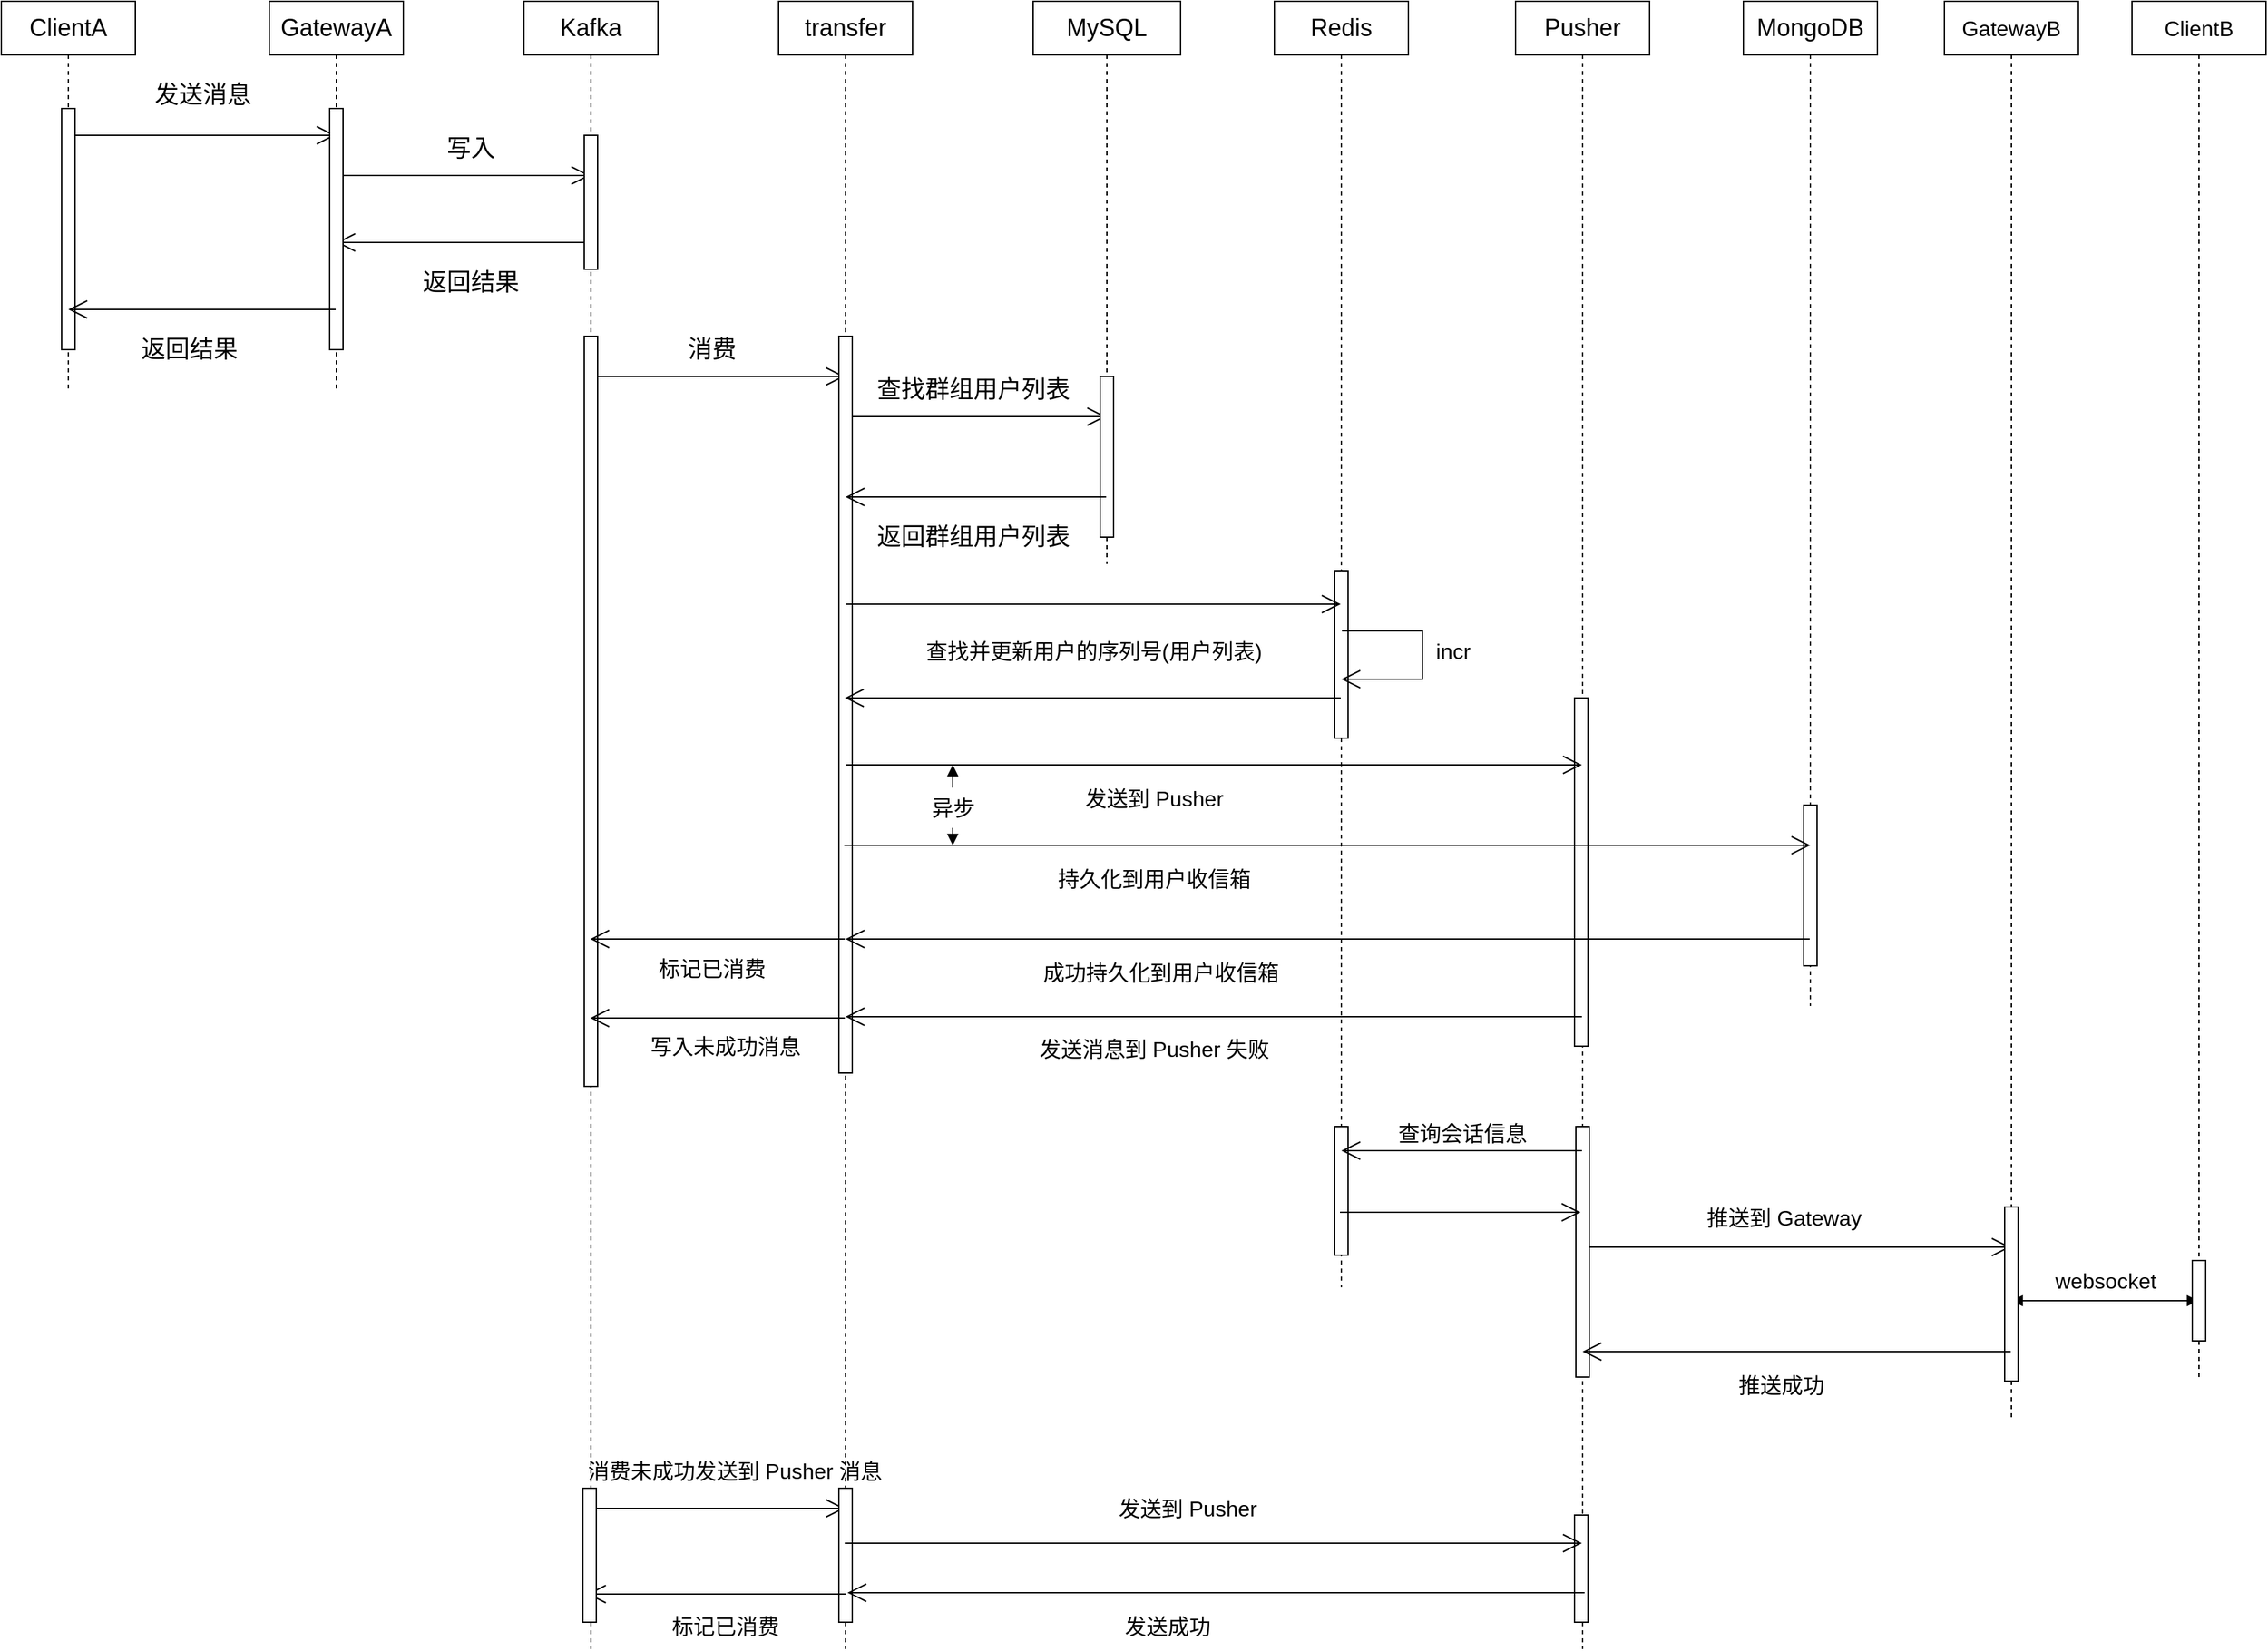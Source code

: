 <mxfile version="20.2.3" type="device"><diagram id="-cYAgJcEyRhziaoIiP24" name="第 1 页"><mxGraphModel dx="1296" dy="987" grid="1" gridSize="10" guides="1" tooltips="1" connect="1" arrows="1" fold="1" page="1" pageScale="1" pageWidth="827" pageHeight="1169" background="none" math="0" shadow="0"><root><mxCell id="0"/><mxCell id="1" parent="0"/><mxCell id="osuIQHOBbvADvgkLeFC8-1" value="&lt;font style=&quot;font-size: 18px;&quot;&gt;ClientA&lt;/font&gt;" style="shape=umlLifeline;perimeter=lifelinePerimeter;whiteSpace=wrap;html=1;container=1;collapsible=0;recursiveResize=0;outlineConnect=0;" parent="1" vertex="1"><mxGeometry x="180" y="100" width="100" height="290" as="geometry"/></mxCell><mxCell id="SbCQ7H-sR_ilyT4PlLEi-1" value="" style="html=1;points=[];perimeter=orthogonalPerimeter;fontSize=18;" parent="osuIQHOBbvADvgkLeFC8-1" vertex="1"><mxGeometry x="45" y="80" width="10" height="180" as="geometry"/></mxCell><mxCell id="SbCQ7H-sR_ilyT4PlLEi-12" value="" style="endArrow=open;endFill=1;endSize=12;html=1;rounded=0;fontSize=18;" parent="osuIQHOBbvADvgkLeFC8-1" target="SbCQ7H-sR_ilyT4PlLEi-3" edge="1"><mxGeometry width="160" relative="1" as="geometry"><mxPoint x="55" y="100" as="sourcePoint"/><mxPoint x="165" y="100" as="targetPoint"/></mxGeometry></mxCell><mxCell id="SbCQ7H-sR_ilyT4PlLEi-3" value="GatewayA" style="shape=umlLifeline;perimeter=lifelinePerimeter;whiteSpace=wrap;html=1;container=1;collapsible=0;recursiveResize=0;outlineConnect=0;fontSize=18;" parent="1" vertex="1"><mxGeometry x="380" y="100" width="100" height="290" as="geometry"/></mxCell><mxCell id="SbCQ7H-sR_ilyT4PlLEi-17" value="" style="endArrow=open;endFill=1;endSize=12;html=1;rounded=0;fontSize=18;" parent="SbCQ7H-sR_ilyT4PlLEi-3" target="SbCQ7H-sR_ilyT4PlLEi-5" edge="1"><mxGeometry width="160" relative="1" as="geometry"><mxPoint x="50" y="130" as="sourcePoint"/><mxPoint x="210" y="130" as="targetPoint"/></mxGeometry></mxCell><mxCell id="SbCQ7H-sR_ilyT4PlLEi-19" value="" style="endArrow=open;endFill=1;endSize=12;html=1;rounded=0;fontSize=18;" parent="SbCQ7H-sR_ilyT4PlLEi-3" source="SbCQ7H-sR_ilyT4PlLEi-5" edge="1"><mxGeometry width="160" relative="1" as="geometry"><mxPoint x="210" y="180" as="sourcePoint"/><mxPoint x="50" y="180" as="targetPoint"/></mxGeometry></mxCell><mxCell id="SbCQ7H-sR_ilyT4PlLEi-23" value="" style="html=1;points=[];perimeter=orthogonalPerimeter;fontSize=18;" parent="SbCQ7H-sR_ilyT4PlLEi-3" vertex="1"><mxGeometry x="45" y="80" width="10" height="180" as="geometry"/></mxCell><mxCell id="SbCQ7H-sR_ilyT4PlLEi-5" value="Kafka" style="shape=umlLifeline;perimeter=lifelinePerimeter;whiteSpace=wrap;html=1;container=1;collapsible=0;recursiveResize=0;outlineConnect=0;fontSize=18;" parent="1" vertex="1"><mxGeometry x="570" y="100" width="100" height="1230" as="geometry"/></mxCell><mxCell id="SbCQ7H-sR_ilyT4PlLEi-24" value="" style="html=1;points=[];perimeter=orthogonalPerimeter;fontSize=18;" parent="SbCQ7H-sR_ilyT4PlLEi-5" vertex="1"><mxGeometry x="45" y="100" width="10" height="100" as="geometry"/></mxCell><mxCell id="SbCQ7H-sR_ilyT4PlLEi-25" value="" style="endArrow=open;endFill=1;endSize=12;html=1;rounded=0;fontSize=18;" parent="SbCQ7H-sR_ilyT4PlLEi-5" target="SbCQ7H-sR_ilyT4PlLEi-9" edge="1"><mxGeometry width="160" relative="1" as="geometry"><mxPoint x="50" y="280" as="sourcePoint"/><mxPoint x="210" y="280" as="targetPoint"/></mxGeometry></mxCell><mxCell id="SbCQ7H-sR_ilyT4PlLEi-89" value="" style="endArrow=open;endFill=1;endSize=12;html=1;rounded=0;fontSize=16;" parent="SbCQ7H-sR_ilyT4PlLEi-5" target="SbCQ7H-sR_ilyT4PlLEi-9" edge="1"><mxGeometry width="160" relative="1" as="geometry"><mxPoint x="50" y="1125" as="sourcePoint"/><mxPoint x="260" y="1125" as="targetPoint"/></mxGeometry></mxCell><mxCell id="SbCQ7H-sR_ilyT4PlLEi-105" value="" style="html=1;points=[];perimeter=orthogonalPerimeter;fontSize=16;" parent="SbCQ7H-sR_ilyT4PlLEi-5" vertex="1"><mxGeometry x="45" y="250" width="10" height="560" as="geometry"/></mxCell><mxCell id="SbCQ7H-sR_ilyT4PlLEi-9" value="transfer" style="shape=umlLifeline;perimeter=lifelinePerimeter;whiteSpace=wrap;html=1;container=1;collapsible=0;recursiveResize=0;outlineConnect=0;fontSize=18;" parent="1" vertex="1"><mxGeometry x="760" y="100" width="100" height="1230" as="geometry"/></mxCell><mxCell id="SbCQ7H-sR_ilyT4PlLEi-28" value="" style="endArrow=open;endFill=1;endSize=12;html=1;rounded=0;fontSize=18;" parent="SbCQ7H-sR_ilyT4PlLEi-9" target="SbCQ7H-sR_ilyT4PlLEi-11" edge="1"><mxGeometry width="160" relative="1" as="geometry"><mxPoint x="50" y="310" as="sourcePoint"/><mxPoint x="210" y="310" as="targetPoint"/></mxGeometry></mxCell><mxCell id="SbCQ7H-sR_ilyT4PlLEi-114" value="" style="html=1;points=[];perimeter=orthogonalPerimeter;fontSize=16;" parent="SbCQ7H-sR_ilyT4PlLEi-9" vertex="1"><mxGeometry x="45" y="250" width="10" height="550" as="geometry"/></mxCell><mxCell id="SbCQ7H-sR_ilyT4PlLEi-116" value="" style="html=1;points=[];perimeter=orthogonalPerimeter;fontSize=16;" parent="SbCQ7H-sR_ilyT4PlLEi-9" vertex="1"><mxGeometry x="45" y="1110" width="10" height="100" as="geometry"/></mxCell><mxCell id="SbCQ7H-sR_ilyT4PlLEi-10" value="Pusher" style="shape=umlLifeline;perimeter=lifelinePerimeter;whiteSpace=wrap;html=1;container=1;collapsible=0;recursiveResize=0;outlineConnect=0;fontSize=18;" parent="1" vertex="1"><mxGeometry x="1310" y="100" width="100" height="1230" as="geometry"/></mxCell><mxCell id="SbCQ7H-sR_ilyT4PlLEi-79" value="" style="endArrow=open;endFill=1;endSize=12;html=1;rounded=0;fontSize=16;" parent="SbCQ7H-sR_ilyT4PlLEi-10" target="SbCQ7H-sR_ilyT4PlLEi-75" edge="1"><mxGeometry width="160" relative="1" as="geometry"><mxPoint x="50" y="930" as="sourcePoint"/><mxPoint x="350" y="930" as="targetPoint"/></mxGeometry></mxCell><mxCell id="SbCQ7H-sR_ilyT4PlLEi-110" value="" style="html=1;points=[];perimeter=orthogonalPerimeter;fontSize=16;" parent="SbCQ7H-sR_ilyT4PlLEi-10" vertex="1"><mxGeometry x="45" y="840" width="10" height="187" as="geometry"/></mxCell><mxCell id="SbCQ7H-sR_ilyT4PlLEi-112" value="" style="html=1;points=[];perimeter=orthogonalPerimeter;fontSize=16;" parent="SbCQ7H-sR_ilyT4PlLEi-10" vertex="1"><mxGeometry x="44" y="520" width="10" height="260" as="geometry"/></mxCell><mxCell id="SbCQ7H-sR_ilyT4PlLEi-117" value="" style="html=1;points=[];perimeter=orthogonalPerimeter;fontSize=16;" parent="SbCQ7H-sR_ilyT4PlLEi-10" vertex="1"><mxGeometry x="44" y="1130" width="10" height="80" as="geometry"/></mxCell><mxCell id="SbCQ7H-sR_ilyT4PlLEi-11" value="MySQL" style="shape=umlLifeline;perimeter=lifelinePerimeter;whiteSpace=wrap;html=1;container=1;collapsible=0;recursiveResize=0;outlineConnect=0;fontSize=18;" parent="1" vertex="1"><mxGeometry x="950" y="100" width="110" height="420" as="geometry"/></mxCell><mxCell id="SbCQ7H-sR_ilyT4PlLEi-107" value="" style="html=1;points=[];perimeter=orthogonalPerimeter;fontSize=16;" parent="SbCQ7H-sR_ilyT4PlLEi-11" vertex="1"><mxGeometry x="50" y="280" width="10" height="120" as="geometry"/></mxCell><mxCell id="SbCQ7H-sR_ilyT4PlLEi-13" value="发送消息" style="text;html=1;align=center;verticalAlign=middle;resizable=0;points=[];autosize=1;strokeColor=none;fillColor=none;fontSize=18;" parent="1" vertex="1"><mxGeometry x="280" y="150" width="100" height="40" as="geometry"/></mxCell><mxCell id="SbCQ7H-sR_ilyT4PlLEi-18" value="写入" style="text;html=1;align=center;verticalAlign=middle;resizable=0;points=[];autosize=1;strokeColor=none;fillColor=none;fontSize=18;" parent="1" vertex="1"><mxGeometry x="500" y="190" width="60" height="40" as="geometry"/></mxCell><mxCell id="SbCQ7H-sR_ilyT4PlLEi-20" value="返回结果" style="text;html=1;align=center;verticalAlign=middle;resizable=0;points=[];autosize=1;strokeColor=none;fillColor=none;fontSize=18;" parent="1" vertex="1"><mxGeometry x="480" y="290" width="100" height="40" as="geometry"/></mxCell><mxCell id="SbCQ7H-sR_ilyT4PlLEi-21" value="" style="endArrow=open;endFill=1;endSize=12;html=1;rounded=0;fontSize=18;" parent="1" source="SbCQ7H-sR_ilyT4PlLEi-3" edge="1"><mxGeometry width="160" relative="1" as="geometry"><mxPoint x="390" y="330" as="sourcePoint"/><mxPoint x="230" y="330" as="targetPoint"/></mxGeometry></mxCell><mxCell id="SbCQ7H-sR_ilyT4PlLEi-22" value="返回结果" style="text;html=1;align=center;verticalAlign=middle;resizable=0;points=[];autosize=1;strokeColor=none;fillColor=none;fontSize=18;" parent="1" vertex="1"><mxGeometry x="270" y="340" width="100" height="40" as="geometry"/></mxCell><mxCell id="SbCQ7H-sR_ilyT4PlLEi-26" value="消费" style="text;html=1;align=center;verticalAlign=middle;resizable=0;points=[];autosize=1;strokeColor=none;fillColor=none;fontSize=18;" parent="1" vertex="1"><mxGeometry x="680" y="340" width="60" height="40" as="geometry"/></mxCell><mxCell id="SbCQ7H-sR_ilyT4PlLEi-27" value="MongoDB" style="shape=umlLifeline;perimeter=lifelinePerimeter;whiteSpace=wrap;html=1;container=1;collapsible=0;recursiveResize=0;outlineConnect=0;fontSize=18;" parent="1" vertex="1"><mxGeometry x="1480" y="100" width="100" height="750" as="geometry"/></mxCell><mxCell id="SbCQ7H-sR_ilyT4PlLEi-113" value="" style="html=1;points=[];perimeter=orthogonalPerimeter;fontSize=16;" parent="SbCQ7H-sR_ilyT4PlLEi-27" vertex="1"><mxGeometry x="45" y="600" width="10" height="120" as="geometry"/></mxCell><mxCell id="SbCQ7H-sR_ilyT4PlLEi-29" value="Redis" style="shape=umlLifeline;perimeter=lifelinePerimeter;whiteSpace=wrap;html=1;container=1;collapsible=0;recursiveResize=0;outlineConnect=0;fontSize=18;" parent="1" vertex="1"><mxGeometry x="1130" y="100" width="100" height="960" as="geometry"/></mxCell><mxCell id="SbCQ7H-sR_ilyT4PlLEi-108" value="" style="html=1;points=[];perimeter=orthogonalPerimeter;fontSize=16;" parent="SbCQ7H-sR_ilyT4PlLEi-29" vertex="1"><mxGeometry x="45" y="425" width="10" height="125" as="geometry"/></mxCell><mxCell id="SbCQ7H-sR_ilyT4PlLEi-109" value="" style="html=1;points=[];perimeter=orthogonalPerimeter;fontSize=16;" parent="SbCQ7H-sR_ilyT4PlLEi-29" vertex="1"><mxGeometry x="45" y="840" width="10" height="96" as="geometry"/></mxCell><mxCell id="SbCQ7H-sR_ilyT4PlLEi-30" value="查找群组用户列表" style="text;html=1;align=center;verticalAlign=middle;resizable=0;points=[];autosize=1;strokeColor=none;fillColor=none;fontSize=18;" parent="1" vertex="1"><mxGeometry x="820" y="370" width="170" height="40" as="geometry"/></mxCell><mxCell id="SbCQ7H-sR_ilyT4PlLEi-31" value="" style="endArrow=open;endFill=1;endSize=12;html=1;rounded=0;fontSize=18;" parent="1" source="SbCQ7H-sR_ilyT4PlLEi-11" edge="1"><mxGeometry width="160" relative="1" as="geometry"><mxPoint x="970" y="470" as="sourcePoint"/><mxPoint x="810" y="470" as="targetPoint"/></mxGeometry></mxCell><mxCell id="SbCQ7H-sR_ilyT4PlLEi-32" value="返回群组用户列表" style="text;html=1;align=center;verticalAlign=middle;resizable=0;points=[];autosize=1;strokeColor=none;fillColor=none;fontSize=18;" parent="1" vertex="1"><mxGeometry x="820" y="480" width="170" height="40" as="geometry"/></mxCell><mxCell id="SbCQ7H-sR_ilyT4PlLEi-33" value="" style="endArrow=open;endFill=1;endSize=12;html=1;rounded=0;fontSize=18;" parent="1" target="SbCQ7H-sR_ilyT4PlLEi-29" edge="1"><mxGeometry width="160" relative="1" as="geometry"><mxPoint x="810" y="550" as="sourcePoint"/><mxPoint x="970" y="550" as="targetPoint"/></mxGeometry></mxCell><mxCell id="SbCQ7H-sR_ilyT4PlLEi-39" value="incr" style="text;html=1;align=center;verticalAlign=middle;resizable=0;points=[];autosize=1;strokeColor=none;fillColor=none;fontSize=16;" parent="1" vertex="1"><mxGeometry x="1238" y="570" width="50" height="30" as="geometry"/></mxCell><mxCell id="SbCQ7H-sR_ilyT4PlLEi-34" value="&lt;font style=&quot;font-size: 16px;&quot;&gt;查找并更新用户的序列号(用户列表)&lt;/font&gt;" style="text;html=1;align=center;verticalAlign=middle;resizable=0;points=[];autosize=1;strokeColor=none;fillColor=none;fontSize=18;" parent="1" vertex="1"><mxGeometry x="860" y="565" width="270" height="40" as="geometry"/></mxCell><mxCell id="SbCQ7H-sR_ilyT4PlLEi-43" value="" style="endArrow=open;endFill=1;endSize=12;html=1;rounded=0;fontSize=16;" parent="1" edge="1"><mxGeometry width="160" relative="1" as="geometry"><mxPoint x="1180.5" y="570" as="sourcePoint"/><mxPoint x="1180" y="606" as="targetPoint"/><Array as="points"><mxPoint x="1240.5" y="570"/><mxPoint x="1240.5" y="606"/></Array></mxGeometry></mxCell><mxCell id="SbCQ7H-sR_ilyT4PlLEi-48" value="" style="endArrow=open;endFill=1;endSize=12;html=1;rounded=0;fontSize=16;" parent="1" edge="1"><mxGeometry width="160" relative="1" as="geometry"><mxPoint x="1179.5" y="620" as="sourcePoint"/><mxPoint x="809.5" y="620" as="targetPoint"/></mxGeometry></mxCell><mxCell id="SbCQ7H-sR_ilyT4PlLEi-50" value="" style="endArrow=open;endFill=1;endSize=12;html=1;rounded=0;fontSize=16;" parent="1" target="SbCQ7H-sR_ilyT4PlLEi-10" edge="1"><mxGeometry width="160" relative="1" as="geometry"><mxPoint x="810" y="670" as="sourcePoint"/><mxPoint x="970" y="670" as="targetPoint"/></mxGeometry></mxCell><mxCell id="SbCQ7H-sR_ilyT4PlLEi-51" value="发送到 Pusher" style="text;html=1;align=center;verticalAlign=middle;resizable=0;points=[];autosize=1;strokeColor=none;fillColor=none;fontSize=16;" parent="1" vertex="1"><mxGeometry x="975" y="680" width="130" height="30" as="geometry"/></mxCell><mxCell id="SbCQ7H-sR_ilyT4PlLEi-52" value="" style="endArrow=open;endFill=1;endSize=12;html=1;rounded=0;fontSize=16;" parent="1" edge="1"><mxGeometry width="160" relative="1" as="geometry"><mxPoint x="809" y="730" as="sourcePoint"/><mxPoint x="1530" y="730" as="targetPoint"/></mxGeometry></mxCell><mxCell id="SbCQ7H-sR_ilyT4PlLEi-53" value="持久化到用户收信箱" style="text;html=1;align=center;verticalAlign=middle;resizable=0;points=[];autosize=1;strokeColor=none;fillColor=none;fontSize=16;" parent="1" vertex="1"><mxGeometry x="955" y="740" width="170" height="30" as="geometry"/></mxCell><mxCell id="SbCQ7H-sR_ilyT4PlLEi-55" value="" style="endArrow=block;startArrow=none;endFill=1;startFill=1;html=1;rounded=0;fontSize=16;" parent="1" source="SbCQ7H-sR_ilyT4PlLEi-56" edge="1"><mxGeometry width="160" relative="1" as="geometry"><mxPoint x="890" y="670" as="sourcePoint"/><mxPoint x="890" y="730" as="targetPoint"/></mxGeometry></mxCell><mxCell id="SbCQ7H-sR_ilyT4PlLEi-56" value="异步" style="text;html=1;align=center;verticalAlign=middle;resizable=0;points=[];autosize=1;strokeColor=none;fillColor=none;fontSize=16;" parent="1" vertex="1"><mxGeometry x="860" y="687" width="60" height="30" as="geometry"/></mxCell><mxCell id="SbCQ7H-sR_ilyT4PlLEi-57" value="" style="endArrow=none;startArrow=block;endFill=1;startFill=1;html=1;rounded=0;fontSize=16;" parent="1" target="SbCQ7H-sR_ilyT4PlLEi-56" edge="1"><mxGeometry width="160" relative="1" as="geometry"><mxPoint x="890" y="670" as="sourcePoint"/><mxPoint x="890" y="730" as="targetPoint"/></mxGeometry></mxCell><mxCell id="SbCQ7H-sR_ilyT4PlLEi-58" value="" style="endArrow=open;endFill=1;endSize=12;html=1;rounded=0;fontSize=16;" parent="1" source="SbCQ7H-sR_ilyT4PlLEi-27" edge="1"><mxGeometry width="160" relative="1" as="geometry"><mxPoint x="970" y="800" as="sourcePoint"/><mxPoint x="810" y="800" as="targetPoint"/></mxGeometry></mxCell><mxCell id="SbCQ7H-sR_ilyT4PlLEi-59" value="成功持久化到用户收信箱" style="text;html=1;align=center;verticalAlign=middle;resizable=0;points=[];autosize=1;strokeColor=none;fillColor=none;fontSize=16;" parent="1" vertex="1"><mxGeometry x="945" y="810" width="200" height="30" as="geometry"/></mxCell><mxCell id="SbCQ7H-sR_ilyT4PlLEi-60" value="" style="endArrow=open;endFill=1;endSize=12;html=1;rounded=0;fontSize=16;" parent="1" edge="1"><mxGeometry width="160" relative="1" as="geometry"><mxPoint x="809.5" y="800" as="sourcePoint"/><mxPoint x="619.5" y="800" as="targetPoint"/></mxGeometry></mxCell><mxCell id="SbCQ7H-sR_ilyT4PlLEi-61" value="标记已消费" style="text;html=1;align=center;verticalAlign=middle;resizable=0;points=[];autosize=1;strokeColor=none;fillColor=none;fontSize=16;" parent="1" vertex="1"><mxGeometry x="660" y="807" width="100" height="30" as="geometry"/></mxCell><mxCell id="SbCQ7H-sR_ilyT4PlLEi-62" value="" style="endArrow=open;endFill=1;endSize=12;html=1;rounded=0;fontSize=16;" parent="1" edge="1"><mxGeometry width="160" relative="1" as="geometry"><mxPoint x="1359.5" y="858" as="sourcePoint"/><mxPoint x="810" y="858" as="targetPoint"/></mxGeometry></mxCell><mxCell id="SbCQ7H-sR_ilyT4PlLEi-63" value="发送消息到 Pusher 失败" style="text;html=1;align=center;verticalAlign=middle;resizable=0;points=[];autosize=1;strokeColor=none;fillColor=none;fontSize=16;" parent="1" vertex="1"><mxGeometry x="940" y="867" width="200" height="30" as="geometry"/></mxCell><mxCell id="SbCQ7H-sR_ilyT4PlLEi-64" value="" style="endArrow=open;endFill=1;endSize=12;html=1;rounded=0;fontSize=16;" parent="1" edge="1"><mxGeometry width="160" relative="1" as="geometry"><mxPoint x="809.5" y="859" as="sourcePoint"/><mxPoint x="619.5" y="859" as="targetPoint"/></mxGeometry></mxCell><mxCell id="SbCQ7H-sR_ilyT4PlLEi-66" value="写入未成功消息" style="text;html=1;align=center;verticalAlign=middle;resizable=0;points=[];autosize=1;strokeColor=none;fillColor=none;fontSize=16;" parent="1" vertex="1"><mxGeometry x="650" y="865" width="140" height="30" as="geometry"/></mxCell><mxCell id="SbCQ7H-sR_ilyT4PlLEi-69" value="" style="endArrow=open;endFill=1;endSize=12;html=1;rounded=0;fontSize=16;" parent="1" edge="1"><mxGeometry width="160" relative="1" as="geometry"><mxPoint x="1359.5" y="958" as="sourcePoint"/><mxPoint x="1180" y="958" as="targetPoint"/></mxGeometry></mxCell><mxCell id="SbCQ7H-sR_ilyT4PlLEi-71" value="查询会话信息" style="text;html=1;align=center;verticalAlign=middle;resizable=0;points=[];autosize=1;strokeColor=none;fillColor=none;fontSize=16;" parent="1" vertex="1"><mxGeometry x="1210" y="930" width="120" height="30" as="geometry"/></mxCell><mxCell id="SbCQ7H-sR_ilyT4PlLEi-72" value="" style="endArrow=open;endFill=1;endSize=12;html=1;rounded=0;fontSize=16;" parent="1" edge="1"><mxGeometry width="160" relative="1" as="geometry"><mxPoint x="1179" y="1004" as="sourcePoint"/><mxPoint x="1358.5" y="1004" as="targetPoint"/></mxGeometry></mxCell><mxCell id="SbCQ7H-sR_ilyT4PlLEi-75" value="GatewayB" style="shape=umlLifeline;perimeter=lifelinePerimeter;whiteSpace=wrap;html=1;container=1;collapsible=0;recursiveResize=0;outlineConnect=0;fontSize=16;" parent="1" vertex="1"><mxGeometry x="1630" y="100" width="100" height="1060" as="geometry"/></mxCell><mxCell id="SbCQ7H-sR_ilyT4PlLEi-87" value="" style="endArrow=block;startArrow=block;endFill=1;startFill=1;html=1;rounded=0;fontSize=16;" parent="SbCQ7H-sR_ilyT4PlLEi-75" target="SbCQ7H-sR_ilyT4PlLEi-78" edge="1"><mxGeometry width="160" relative="1" as="geometry"><mxPoint x="50" y="970" as="sourcePoint"/><mxPoint x="200" y="970" as="targetPoint"/></mxGeometry></mxCell><mxCell id="SbCQ7H-sR_ilyT4PlLEi-111" value="" style="html=1;points=[];perimeter=orthogonalPerimeter;fontSize=16;" parent="SbCQ7H-sR_ilyT4PlLEi-75" vertex="1"><mxGeometry x="45" y="900" width="10" height="130" as="geometry"/></mxCell><mxCell id="SbCQ7H-sR_ilyT4PlLEi-78" value="ClientB" style="shape=umlLifeline;perimeter=lifelinePerimeter;whiteSpace=wrap;html=1;container=1;collapsible=0;recursiveResize=0;outlineConnect=0;fontSize=16;" parent="1" vertex="1"><mxGeometry x="1770" y="100" width="100" height="1030" as="geometry"/></mxCell><mxCell id="SbCQ7H-sR_ilyT4PlLEi-88" value="websocket" style="text;html=1;align=center;verticalAlign=middle;resizable=0;points=[];autosize=1;strokeColor=none;fillColor=none;fontSize=16;" parent="SbCQ7H-sR_ilyT4PlLEi-78" vertex="1"><mxGeometry x="-70" y="940" width="100" height="30" as="geometry"/></mxCell><mxCell id="SbCQ7H-sR_ilyT4PlLEi-118" value="" style="html=1;points=[];perimeter=orthogonalPerimeter;fontSize=16;" parent="SbCQ7H-sR_ilyT4PlLEi-78" vertex="1"><mxGeometry x="45" y="940" width="10" height="60" as="geometry"/></mxCell><mxCell id="SbCQ7H-sR_ilyT4PlLEi-80" value="推送到 Gateway" style="text;html=1;align=center;verticalAlign=middle;resizable=0;points=[];autosize=1;strokeColor=none;fillColor=none;fontSize=16;" parent="1" vertex="1"><mxGeometry x="1440" y="993" width="140" height="30" as="geometry"/></mxCell><mxCell id="SbCQ7H-sR_ilyT4PlLEi-86" value="推送成功" style="text;html=1;align=center;verticalAlign=middle;resizable=0;points=[];autosize=1;strokeColor=none;fillColor=none;fontSize=16;" parent="1" vertex="1"><mxGeometry x="1463" y="1118" width="90" height="30" as="geometry"/></mxCell><mxCell id="SbCQ7H-sR_ilyT4PlLEi-85" value="" style="endArrow=open;endFill=1;endSize=12;html=1;rounded=0;fontSize=16;" parent="1" edge="1"><mxGeometry width="160" relative="1" as="geometry"><mxPoint x="1679.5" y="1108" as="sourcePoint"/><mxPoint x="1360" y="1108" as="targetPoint"/></mxGeometry></mxCell><mxCell id="SbCQ7H-sR_ilyT4PlLEi-90" value="消费未成功发送到 Pusher 消息" style="text;html=1;align=center;verticalAlign=middle;resizable=0;points=[];autosize=1;strokeColor=none;fillColor=none;fontSize=16;" parent="1" vertex="1"><mxGeometry x="607" y="1182" width="240" height="30" as="geometry"/></mxCell><mxCell id="SbCQ7H-sR_ilyT4PlLEi-91" value="" style="endArrow=open;endFill=1;endSize=12;html=1;rounded=0;fontSize=16;" parent="1" edge="1"><mxGeometry width="160" relative="1" as="geometry"><mxPoint x="809.389" y="1251.0" as="sourcePoint"/><mxPoint x="1359.5" y="1251.0" as="targetPoint"/></mxGeometry></mxCell><mxCell id="SbCQ7H-sR_ilyT4PlLEi-92" value="发送到 Pusher" style="text;html=1;align=center;verticalAlign=middle;resizable=0;points=[];autosize=1;strokeColor=none;fillColor=none;fontSize=16;" parent="1" vertex="1"><mxGeometry x="1000" y="1210" width="130" height="30" as="geometry"/></mxCell><mxCell id="SbCQ7H-sR_ilyT4PlLEi-98" value="发送成功" style="text;html=1;align=center;verticalAlign=middle;resizable=0;points=[];autosize=1;strokeColor=none;fillColor=none;fontSize=16;" parent="1" vertex="1"><mxGeometry x="1005" y="1298" width="90" height="30" as="geometry"/></mxCell><mxCell id="SbCQ7H-sR_ilyT4PlLEi-99" value="" style="endArrow=open;endFill=1;endSize=12;html=1;rounded=0;fontSize=16;" parent="1" edge="1"><mxGeometry width="160" relative="1" as="geometry"><mxPoint x="810" y="1289" as="sourcePoint"/><mxPoint x="617" y="1289" as="targetPoint"/></mxGeometry></mxCell><mxCell id="SbCQ7H-sR_ilyT4PlLEi-100" value="标记已消费" style="text;html=1;align=center;verticalAlign=middle;resizable=0;points=[];autosize=1;strokeColor=none;fillColor=none;fontSize=16;" parent="1" vertex="1"><mxGeometry x="670" y="1298" width="100" height="30" as="geometry"/></mxCell><mxCell id="SbCQ7H-sR_ilyT4PlLEi-115" value="" style="html=1;points=[];perimeter=orthogonalPerimeter;fontSize=16;" parent="1" vertex="1"><mxGeometry x="614" y="1210" width="10" height="100" as="geometry"/></mxCell><mxCell id="SbCQ7H-sR_ilyT4PlLEi-119" value="" style="endArrow=open;endFill=1;endSize=12;html=1;rounded=0;fontSize=16;" parent="1" edge="1"><mxGeometry width="160" relative="1" as="geometry"><mxPoint x="1361.5" y="1288" as="sourcePoint"/><mxPoint x="811.389" y="1288" as="targetPoint"/></mxGeometry></mxCell></root></mxGraphModel></diagram></mxfile>